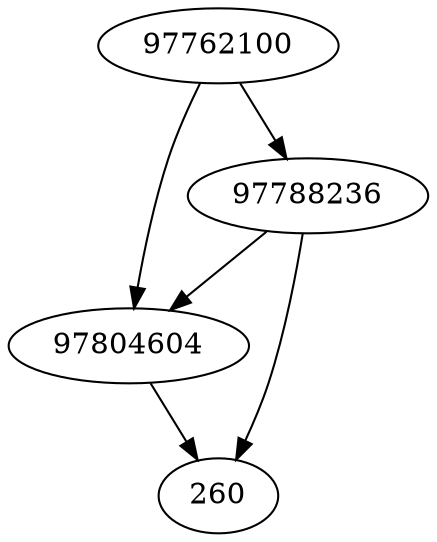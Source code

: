 strict digraph  {
97762100;
260;
97804604;
97788236;
97762100 -> 97804604;
97762100 -> 97788236;
97804604 -> 260;
97788236 -> 260;
97788236 -> 97804604;
}
